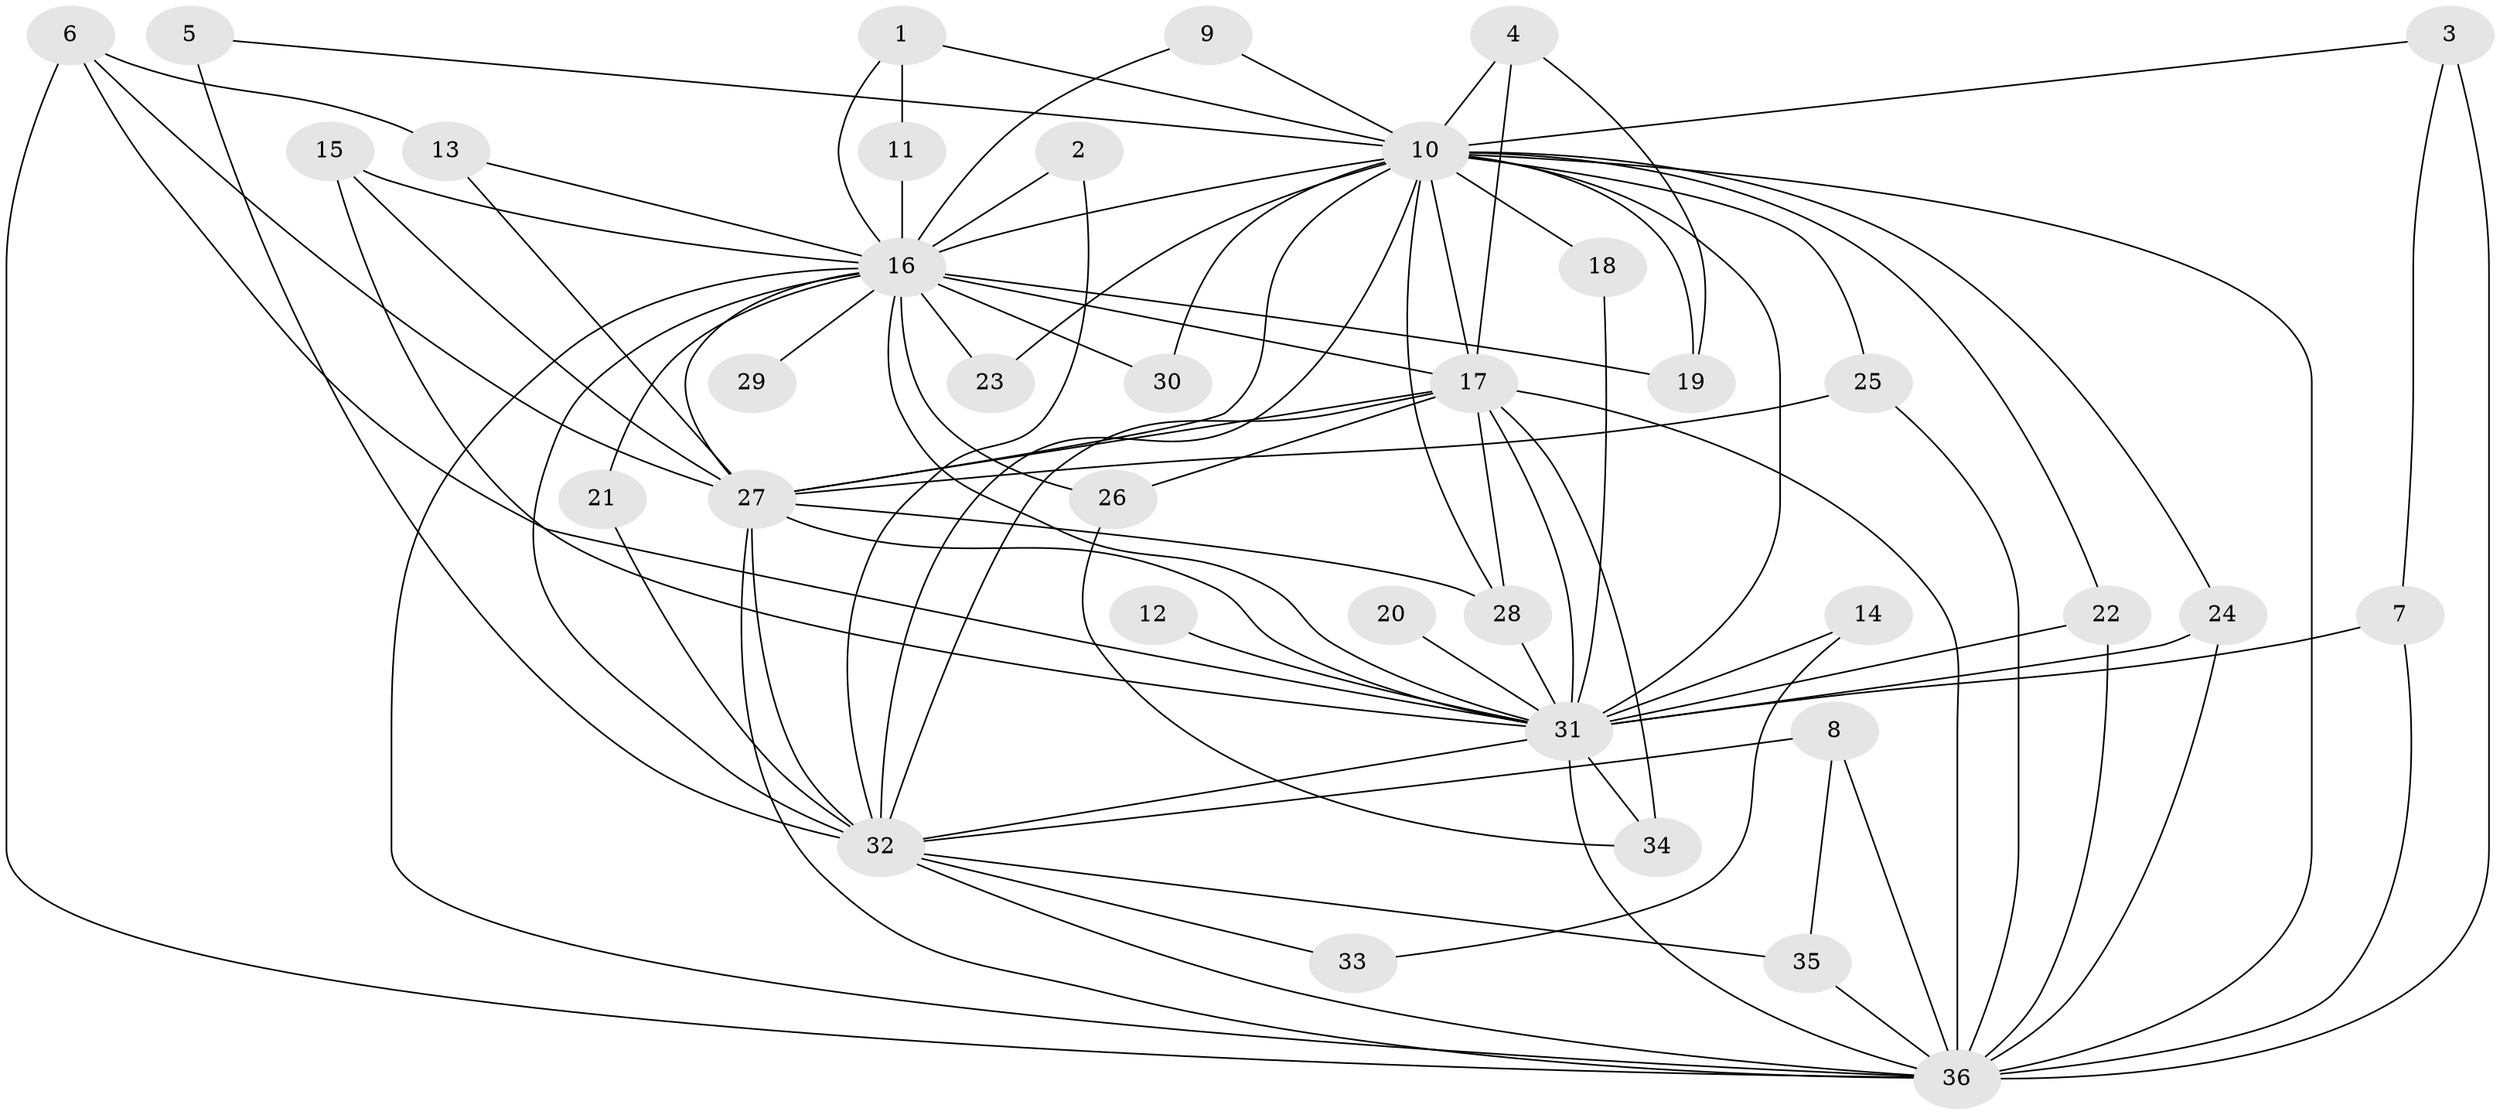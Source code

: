 // original degree distribution, {19: 0.028169014084507043, 27: 0.014084507042253521, 16: 0.014084507042253521, 25: 0.014084507042253521, 17: 0.028169014084507043, 15: 0.04225352112676056, 3: 0.2112676056338028, 4: 0.08450704225352113, 2: 0.5633802816901409}
// Generated by graph-tools (version 1.1) at 2025/01/03/09/25 03:01:31]
// undirected, 36 vertices, 87 edges
graph export_dot {
graph [start="1"]
  node [color=gray90,style=filled];
  1;
  2;
  3;
  4;
  5;
  6;
  7;
  8;
  9;
  10;
  11;
  12;
  13;
  14;
  15;
  16;
  17;
  18;
  19;
  20;
  21;
  22;
  23;
  24;
  25;
  26;
  27;
  28;
  29;
  30;
  31;
  32;
  33;
  34;
  35;
  36;
  1 -- 10 [weight=1.0];
  1 -- 11 [weight=1.0];
  1 -- 16 [weight=1.0];
  2 -- 16 [weight=1.0];
  2 -- 32 [weight=1.0];
  3 -- 7 [weight=1.0];
  3 -- 10 [weight=1.0];
  3 -- 36 [weight=2.0];
  4 -- 10 [weight=1.0];
  4 -- 17 [weight=1.0];
  4 -- 19 [weight=1.0];
  5 -- 10 [weight=1.0];
  5 -- 32 [weight=2.0];
  6 -- 13 [weight=1.0];
  6 -- 27 [weight=1.0];
  6 -- 31 [weight=1.0];
  6 -- 36 [weight=1.0];
  7 -- 31 [weight=1.0];
  7 -- 36 [weight=1.0];
  8 -- 32 [weight=1.0];
  8 -- 35 [weight=1.0];
  8 -- 36 [weight=1.0];
  9 -- 10 [weight=1.0];
  9 -- 16 [weight=1.0];
  10 -- 16 [weight=5.0];
  10 -- 17 [weight=4.0];
  10 -- 18 [weight=1.0];
  10 -- 19 [weight=2.0];
  10 -- 22 [weight=1.0];
  10 -- 23 [weight=2.0];
  10 -- 24 [weight=1.0];
  10 -- 25 [weight=1.0];
  10 -- 27 [weight=4.0];
  10 -- 28 [weight=1.0];
  10 -- 30 [weight=1.0];
  10 -- 31 [weight=4.0];
  10 -- 32 [weight=4.0];
  10 -- 36 [weight=7.0];
  11 -- 16 [weight=2.0];
  12 -- 31 [weight=1.0];
  13 -- 16 [weight=1.0];
  13 -- 27 [weight=1.0];
  14 -- 31 [weight=1.0];
  14 -- 33 [weight=1.0];
  15 -- 16 [weight=1.0];
  15 -- 27 [weight=1.0];
  15 -- 31 [weight=1.0];
  16 -- 17 [weight=1.0];
  16 -- 19 [weight=1.0];
  16 -- 21 [weight=1.0];
  16 -- 23 [weight=1.0];
  16 -- 26 [weight=1.0];
  16 -- 27 [weight=1.0];
  16 -- 29 [weight=1.0];
  16 -- 30 [weight=1.0];
  16 -- 31 [weight=1.0];
  16 -- 32 [weight=2.0];
  16 -- 36 [weight=3.0];
  17 -- 26 [weight=1.0];
  17 -- 27 [weight=1.0];
  17 -- 28 [weight=1.0];
  17 -- 31 [weight=1.0];
  17 -- 32 [weight=1.0];
  17 -- 34 [weight=1.0];
  17 -- 36 [weight=3.0];
  18 -- 31 [weight=1.0];
  20 -- 31 [weight=1.0];
  21 -- 32 [weight=1.0];
  22 -- 31 [weight=1.0];
  22 -- 36 [weight=1.0];
  24 -- 31 [weight=1.0];
  24 -- 36 [weight=1.0];
  25 -- 27 [weight=2.0];
  25 -- 36 [weight=1.0];
  26 -- 34 [weight=1.0];
  27 -- 28 [weight=1.0];
  27 -- 31 [weight=1.0];
  27 -- 32 [weight=2.0];
  27 -- 36 [weight=2.0];
  28 -- 31 [weight=1.0];
  31 -- 32 [weight=1.0];
  31 -- 34 [weight=1.0];
  31 -- 36 [weight=3.0];
  32 -- 33 [weight=1.0];
  32 -- 35 [weight=1.0];
  32 -- 36 [weight=2.0];
  35 -- 36 [weight=1.0];
}
